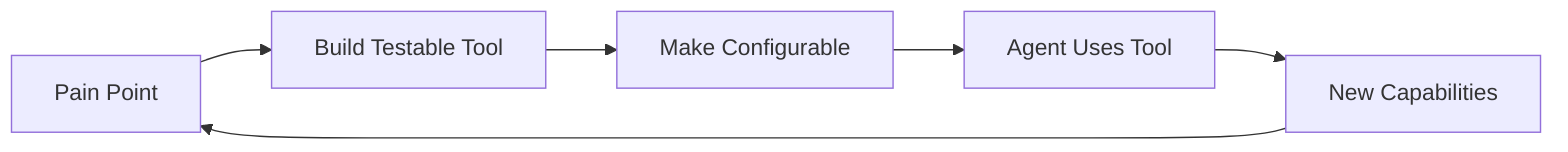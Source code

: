 flowchart LR
    A[Pain Point] --> B[Build Testable Tool]
    B --> C[Make Configurable]
    C --> D[Agent Uses Tool]
    D --> E[New Capabilities]
    E --> A